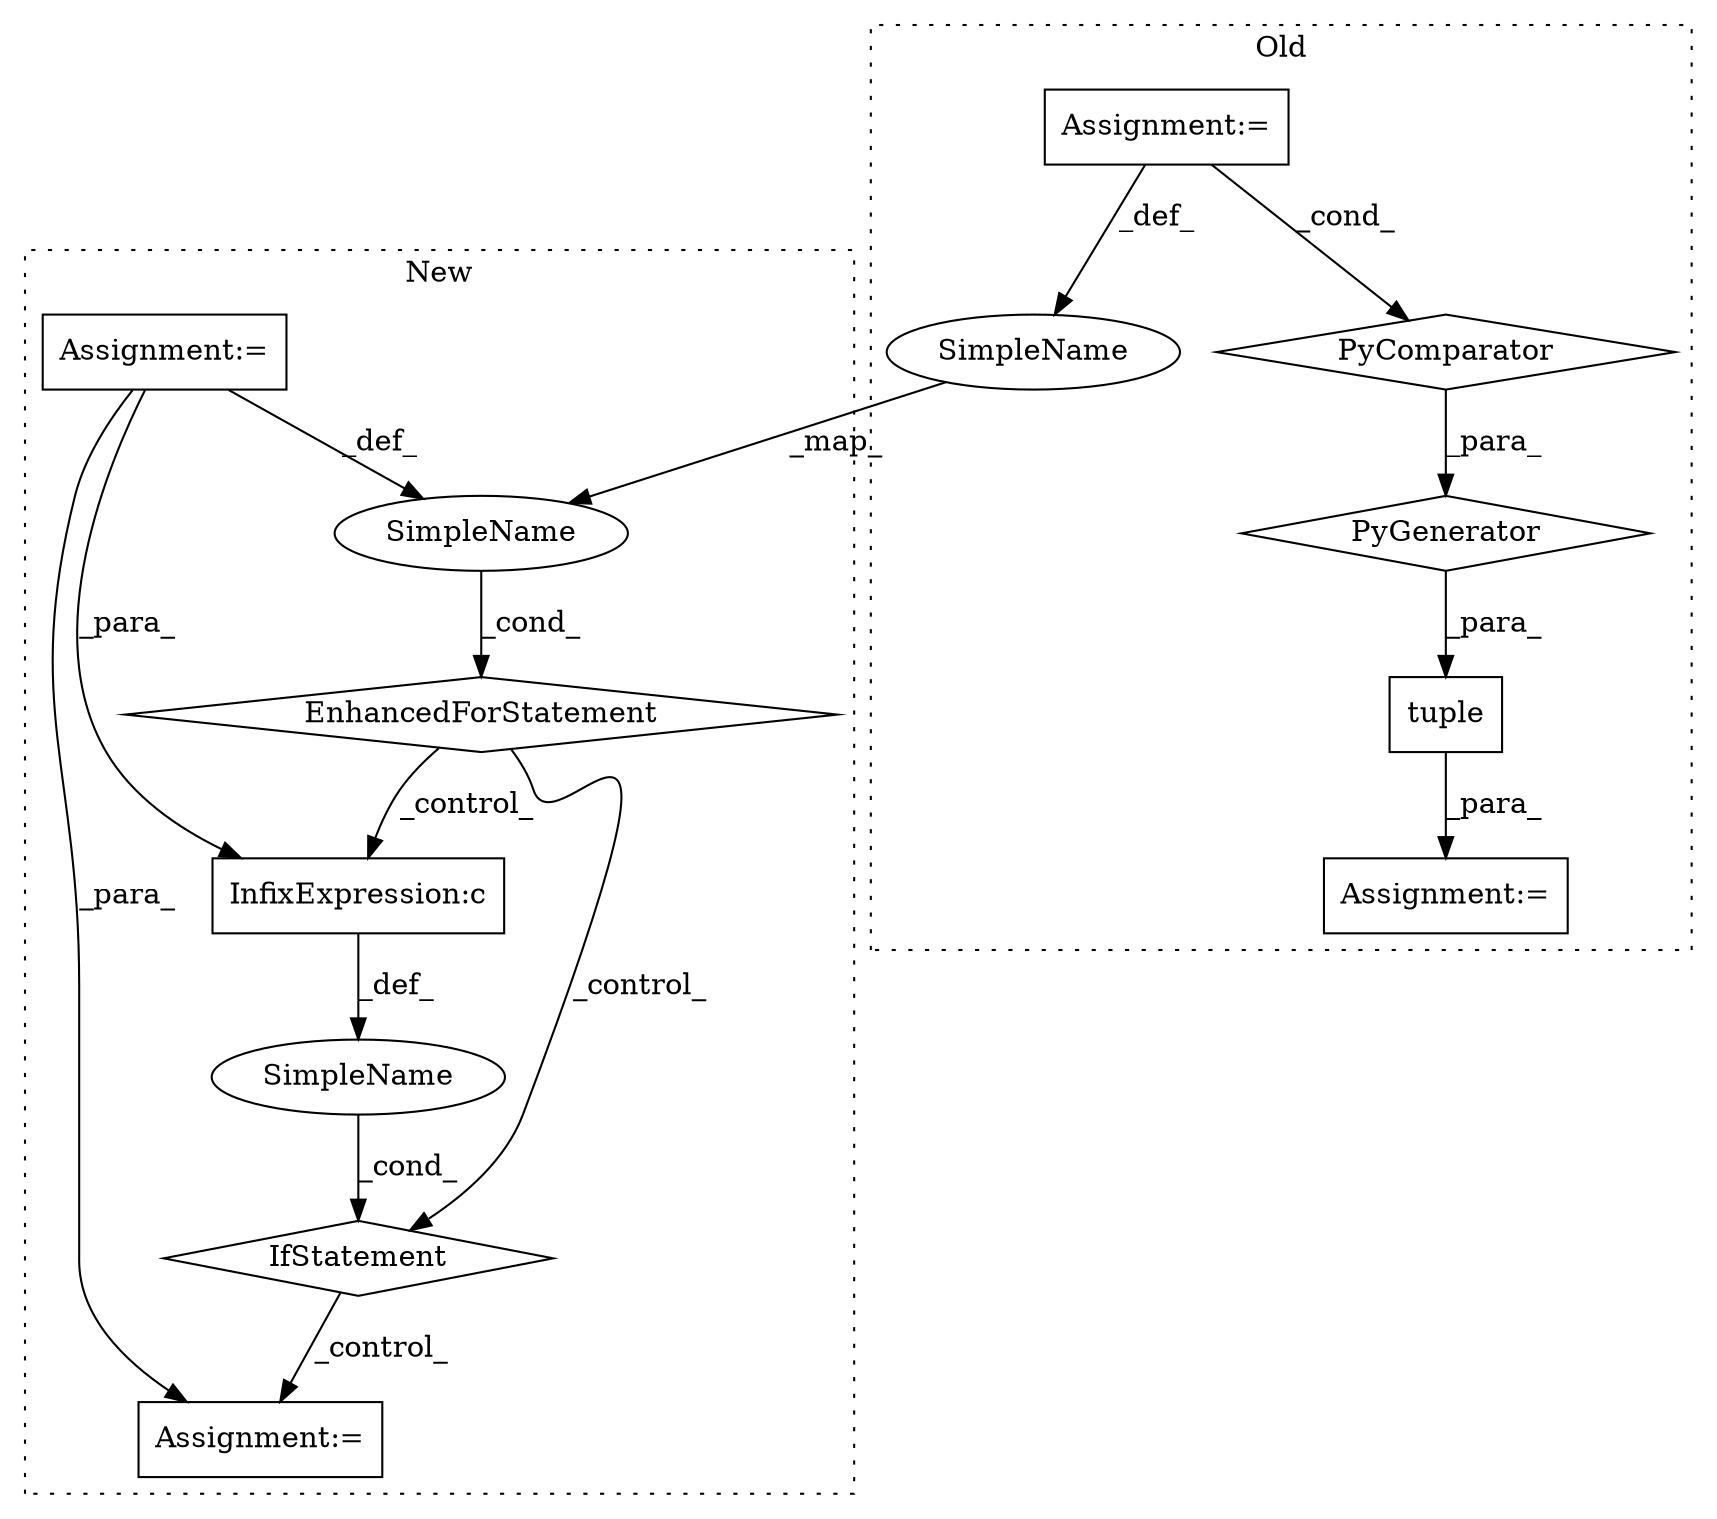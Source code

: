 digraph G {
subgraph cluster0 {
1 [label="tuple" a="32" s="3165,3313" l="15,-3" shape="box"];
4 [label="Assignment:=" a="7" s="3275" l="32" shape="box"];
5 [label="PyComparator" a="113" s="3275" l="32" shape="diamond"];
6 [label="PyGenerator" a="107" s="3180" l="133" shape="diamond"];
7 [label="Assignment:=" a="7" s="3164" l="1" shape="box"];
10 [label="SimpleName" a="42" s="3278" l="4" shape="ellipse"];
label = "Old";
style="dotted";
}
subgraph cluster1 {
2 [label="EnhancedForStatement" a="70" s="3233,3318" l="53,2" shape="diamond"];
3 [label="Assignment:=" a="7" s="3233,3318" l="53,2" shape="box"];
8 [label="Assignment:=" a="7" s="3427" l="1" shape="box"];
9 [label="SimpleName" a="42" s="3298" l="4" shape="ellipse"];
11 [label="IfStatement" a="25" s="3328,3407" l="4,2" shape="diamond"];
12 [label="InfixExpression:c" a="27" s="3339" l="4" shape="box"];
13 [label="SimpleName" a="42" s="" l="" shape="ellipse"];
label = "New";
style="dotted";
}
1 -> 7 [label="_para_"];
2 -> 11 [label="_control_"];
2 -> 12 [label="_control_"];
3 -> 9 [label="_def_"];
3 -> 8 [label="_para_"];
3 -> 12 [label="_para_"];
4 -> 5 [label="_cond_"];
4 -> 10 [label="_def_"];
5 -> 6 [label="_para_"];
6 -> 1 [label="_para_"];
9 -> 2 [label="_cond_"];
10 -> 9 [label="_map_"];
11 -> 8 [label="_control_"];
12 -> 13 [label="_def_"];
13 -> 11 [label="_cond_"];
}